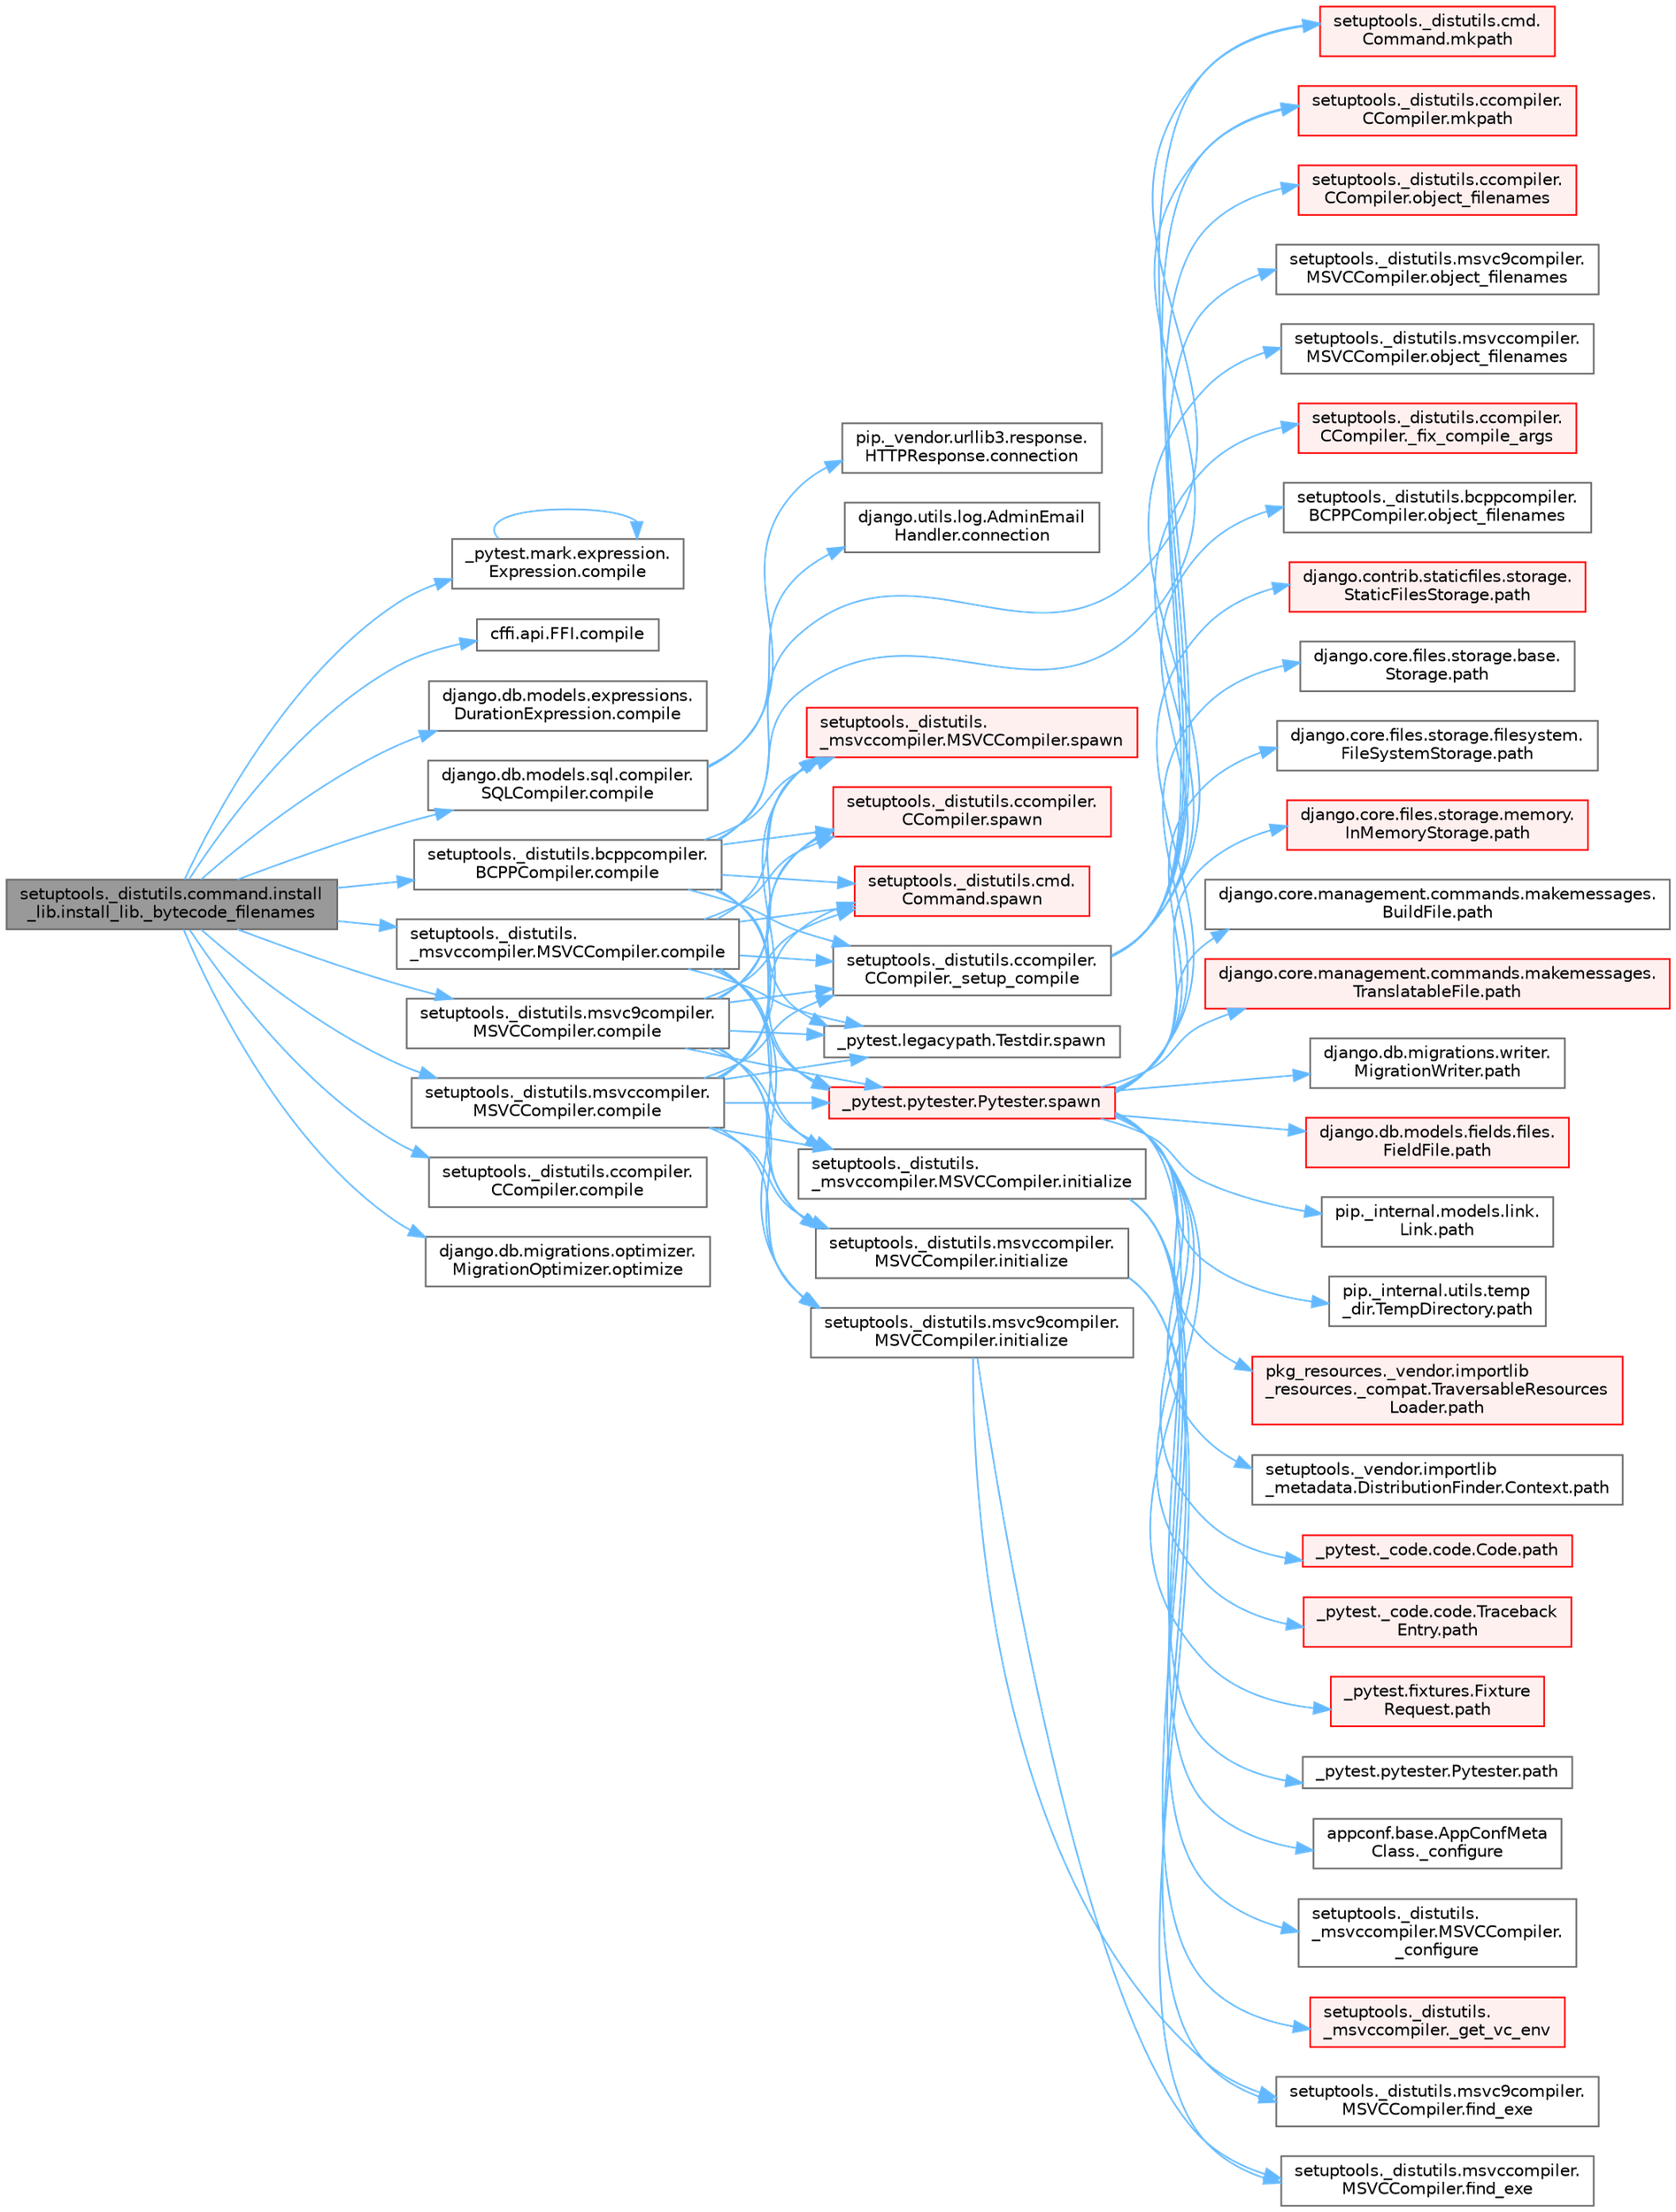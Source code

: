 digraph "setuptools._distutils.command.install_lib.install_lib._bytecode_filenames"
{
 // LATEX_PDF_SIZE
  bgcolor="transparent";
  edge [fontname=Helvetica,fontsize=10,labelfontname=Helvetica,labelfontsize=10];
  node [fontname=Helvetica,fontsize=10,shape=box,height=0.2,width=0.4];
  rankdir="LR";
  Node1 [id="Node000001",label="setuptools._distutils.command.install\l_lib.install_lib._bytecode_filenames",height=0.2,width=0.4,color="gray40", fillcolor="grey60", style="filled", fontcolor="black",tooltip=" "];
  Node1 -> Node2 [id="edge1_Node000001_Node000002",color="steelblue1",style="solid",tooltip=" "];
  Node2 [id="Node000002",label="_pytest.mark.expression.\lExpression.compile",height=0.2,width=0.4,color="grey40", fillcolor="white", style="filled",URL="$class__pytest_1_1mark_1_1expression_1_1_expression.html#a487c179805cbb1d7475c2ca8154c96fa",tooltip=" "];
  Node2 -> Node2 [id="edge2_Node000002_Node000002",color="steelblue1",style="solid",tooltip=" "];
  Node1 -> Node3 [id="edge3_Node000001_Node000003",color="steelblue1",style="solid",tooltip=" "];
  Node3 [id="Node000003",label="cffi.api.FFI.compile",height=0.2,width=0.4,color="grey40", fillcolor="white", style="filled",URL="$classcffi_1_1api_1_1_f_f_i.html#aa299db05eaf9e8845167d09760888799",tooltip=" "];
  Node1 -> Node4 [id="edge4_Node000001_Node000004",color="steelblue1",style="solid",tooltip=" "];
  Node4 [id="Node000004",label="django.db.models.expressions.\lDurationExpression.compile",height=0.2,width=0.4,color="grey40", fillcolor="white", style="filled",URL="$classdjango_1_1db_1_1models_1_1expressions_1_1_duration_expression.html#a47b1a07b0eadb9722fcd50f98312abc9",tooltip=" "];
  Node1 -> Node5 [id="edge5_Node000001_Node000005",color="steelblue1",style="solid",tooltip=" "];
  Node5 [id="Node000005",label="django.db.models.sql.compiler.\lSQLCompiler.compile",height=0.2,width=0.4,color="grey40", fillcolor="white", style="filled",URL="$classdjango_1_1db_1_1models_1_1sql_1_1compiler_1_1_s_q_l_compiler.html#aa04036f15ac7916f9be1c43e8ace807a",tooltip=" "];
  Node5 -> Node6 [id="edge6_Node000005_Node000006",color="steelblue1",style="solid",tooltip=" "];
  Node6 [id="Node000006",label="django.utils.log.AdminEmail\lHandler.connection",height=0.2,width=0.4,color="grey40", fillcolor="white", style="filled",URL="$classdjango_1_1utils_1_1log_1_1_admin_email_handler.html#a545b5f7ec55a857fe1ca7836814a0760",tooltip=" "];
  Node5 -> Node7 [id="edge7_Node000005_Node000007",color="steelblue1",style="solid",tooltip=" "];
  Node7 [id="Node000007",label="pip._vendor.urllib3.response.\lHTTPResponse.connection",height=0.2,width=0.4,color="grey40", fillcolor="white", style="filled",URL="$classpip_1_1__vendor_1_1urllib3_1_1response_1_1_h_t_t_p_response.html#a9002314624685de3bbf9b84bdc87fef8",tooltip=" "];
  Node1 -> Node8 [id="edge8_Node000001_Node000008",color="steelblue1",style="solid",tooltip=" "];
  Node8 [id="Node000008",label="setuptools._distutils.\l_msvccompiler.MSVCCompiler.compile",height=0.2,width=0.4,color="grey40", fillcolor="white", style="filled",URL="$classsetuptools_1_1__distutils_1_1__msvccompiler_1_1_m_s_v_c_compiler.html#a120b859ab4fa415afafa55d41da93d6d",tooltip=" "];
  Node8 -> Node9 [id="edge9_Node000008_Node000009",color="steelblue1",style="solid",tooltip=" "];
  Node9 [id="Node000009",label="setuptools._distutils.ccompiler.\lCCompiler._setup_compile",height=0.2,width=0.4,color="grey40", fillcolor="white", style="filled",URL="$classsetuptools_1_1__distutils_1_1ccompiler_1_1_c_compiler.html#ac4b66c43e3d07440afc7e38b4d1fdf2e",tooltip=" "];
  Node9 -> Node10 [id="edge10_Node000009_Node000010",color="steelblue1",style="solid",tooltip=" "];
  Node10 [id="Node000010",label="setuptools._distutils.ccompiler.\lCCompiler._fix_compile_args",height=0.2,width=0.4,color="red", fillcolor="#FFF0F0", style="filled",URL="$classsetuptools_1_1__distutils_1_1ccompiler_1_1_c_compiler.html#adf6e856960886280bc5b7b6ab98da11e",tooltip=" "];
  Node9 -> Node12 [id="edge11_Node000009_Node000012",color="steelblue1",style="solid",tooltip=" "];
  Node12 [id="Node000012",label="setuptools._distutils.ccompiler.\lCCompiler.mkpath",height=0.2,width=0.4,color="red", fillcolor="#FFF0F0", style="filled",URL="$classsetuptools_1_1__distutils_1_1ccompiler_1_1_c_compiler.html#a84a377626d580d0a9c7af626de535910",tooltip=" "];
  Node9 -> Node15 [id="edge12_Node000009_Node000015",color="steelblue1",style="solid",tooltip=" "];
  Node15 [id="Node000015",label="setuptools._distutils.cmd.\lCommand.mkpath",height=0.2,width=0.4,color="red", fillcolor="#FFF0F0", style="filled",URL="$classsetuptools_1_1__distutils_1_1cmd_1_1_command.html#ac5192d4d0c02e64755ea4a522d48c4ab",tooltip=" "];
  Node9 -> Node16 [id="edge13_Node000009_Node000016",color="steelblue1",style="solid",tooltip=" "];
  Node16 [id="Node000016",label="setuptools._distutils.bcppcompiler.\lBCPPCompiler.object_filenames",height=0.2,width=0.4,color="grey40", fillcolor="white", style="filled",URL="$classsetuptools_1_1__distutils_1_1bcppcompiler_1_1_b_c_p_p_compiler.html#ac747bc57c726c811b4fb1ccc28c61f01",tooltip=" "];
  Node9 -> Node17 [id="edge14_Node000009_Node000017",color="steelblue1",style="solid",tooltip=" "];
  Node17 [id="Node000017",label="setuptools._distutils.ccompiler.\lCCompiler.object_filenames",height=0.2,width=0.4,color="red", fillcolor="#FFF0F0", style="filled",URL="$classsetuptools_1_1__distutils_1_1ccompiler_1_1_c_compiler.html#ab827c9ddfe9c9f62a450b86dd8aaa1b1",tooltip=" "];
  Node9 -> Node24 [id="edge15_Node000009_Node000024",color="steelblue1",style="solid",tooltip=" "];
  Node24 [id="Node000024",label="setuptools._distutils.msvc9compiler.\lMSVCCompiler.object_filenames",height=0.2,width=0.4,color="grey40", fillcolor="white", style="filled",URL="$classsetuptools_1_1__distutils_1_1msvc9compiler_1_1_m_s_v_c_compiler.html#a39cc5c2c89a083409fd8493ccc8ec93f",tooltip=" "];
  Node9 -> Node25 [id="edge16_Node000009_Node000025",color="steelblue1",style="solid",tooltip=" "];
  Node25 [id="Node000025",label="setuptools._distutils.msvccompiler.\lMSVCCompiler.object_filenames",height=0.2,width=0.4,color="grey40", fillcolor="white", style="filled",URL="$classsetuptools_1_1__distutils_1_1msvccompiler_1_1_m_s_v_c_compiler.html#a0a24fd7f09e7c261d131d65e4f8462d4",tooltip=" "];
  Node8 -> Node26 [id="edge17_Node000008_Node000026",color="steelblue1",style="solid",tooltip=" "];
  Node26 [id="Node000026",label="setuptools._distutils.\l_msvccompiler.MSVCCompiler.initialize",height=0.2,width=0.4,color="grey40", fillcolor="white", style="filled",URL="$classsetuptools_1_1__distutils_1_1__msvccompiler_1_1_m_s_v_c_compiler.html#a43401b9cd5fe5aa3b85704cff01fda01",tooltip=" "];
  Node26 -> Node27 [id="edge18_Node000026_Node000027",color="steelblue1",style="solid",tooltip=" "];
  Node27 [id="Node000027",label="appconf.base.AppConfMeta\lClass._configure",height=0.2,width=0.4,color="grey40", fillcolor="white", style="filled",URL="$classappconf_1_1base_1_1_app_conf_meta_class.html#a0723fc70358e3656b91784ee70ed33ab",tooltip=" "];
  Node26 -> Node28 [id="edge19_Node000026_Node000028",color="steelblue1",style="solid",tooltip=" "];
  Node28 [id="Node000028",label="setuptools._distutils.\l_msvccompiler.MSVCCompiler.\l_configure",height=0.2,width=0.4,color="grey40", fillcolor="white", style="filled",URL="$classsetuptools_1_1__distutils_1_1__msvccompiler_1_1_m_s_v_c_compiler.html#a44536ae62c4c18d3aea088abb468ff8f",tooltip=" "];
  Node26 -> Node29 [id="edge20_Node000026_Node000029",color="steelblue1",style="solid",tooltip=" "];
  Node29 [id="Node000029",label="setuptools._distutils.\l_msvccompiler._get_vc_env",height=0.2,width=0.4,color="red", fillcolor="#FFF0F0", style="filled",URL="$namespacesetuptools_1_1__distutils_1_1__msvccompiler.html#a7c40fac0baa118e2727e52f1cfee79db",tooltip=" "];
  Node8 -> Node33 [id="edge21_Node000008_Node000033",color="steelblue1",style="solid",tooltip=" "];
  Node33 [id="Node000033",label="setuptools._distutils.msvc9compiler.\lMSVCCompiler.initialize",height=0.2,width=0.4,color="grey40", fillcolor="white", style="filled",URL="$classsetuptools_1_1__distutils_1_1msvc9compiler_1_1_m_s_v_c_compiler.html#a94f057de1dc9158080035d0acd89412f",tooltip=" "];
  Node33 -> Node34 [id="edge22_Node000033_Node000034",color="steelblue1",style="solid",tooltip=" "];
  Node34 [id="Node000034",label="setuptools._distutils.msvc9compiler.\lMSVCCompiler.find_exe",height=0.2,width=0.4,color="grey40", fillcolor="white", style="filled",URL="$classsetuptools_1_1__distutils_1_1msvc9compiler_1_1_m_s_v_c_compiler.html#a01cb58614ce12071446ff74416f4eb88",tooltip=" "];
  Node33 -> Node35 [id="edge23_Node000033_Node000035",color="steelblue1",style="solid",tooltip=" "];
  Node35 [id="Node000035",label="setuptools._distutils.msvccompiler.\lMSVCCompiler.find_exe",height=0.2,width=0.4,color="grey40", fillcolor="white", style="filled",URL="$classsetuptools_1_1__distutils_1_1msvccompiler_1_1_m_s_v_c_compiler.html#a46e0b147d29ed24668cacac00c928c62",tooltip=" "];
  Node8 -> Node36 [id="edge24_Node000008_Node000036",color="steelblue1",style="solid",tooltip=" "];
  Node36 [id="Node000036",label="setuptools._distutils.msvccompiler.\lMSVCCompiler.initialize",height=0.2,width=0.4,color="grey40", fillcolor="white", style="filled",URL="$classsetuptools_1_1__distutils_1_1msvccompiler_1_1_m_s_v_c_compiler.html#a622c75ec314a3e866578248e9bfcef28",tooltip=" "];
  Node36 -> Node34 [id="edge25_Node000036_Node000034",color="steelblue1",style="solid",tooltip=" "];
  Node36 -> Node35 [id="edge26_Node000036_Node000035",color="steelblue1",style="solid",tooltip=" "];
  Node8 -> Node37 [id="edge27_Node000008_Node000037",color="steelblue1",style="solid",tooltip=" "];
  Node37 [id="Node000037",label="_pytest.legacypath.Testdir.spawn",height=0.2,width=0.4,color="grey40", fillcolor="white", style="filled",URL="$class__pytest_1_1legacypath_1_1_testdir.html#a7b90d7cbf3ce3f79ac2880b56ffe3c9c",tooltip=" "];
  Node8 -> Node38 [id="edge28_Node000008_Node000038",color="steelblue1",style="solid",tooltip=" "];
  Node38 [id="Node000038",label="_pytest.pytester.Pytester.spawn",height=0.2,width=0.4,color="red", fillcolor="#FFF0F0", style="filled",URL="$class__pytest_1_1pytester_1_1_pytester.html#abebb7155ff193e7514ef38b8569e6b58",tooltip=" "];
  Node38 -> Node39 [id="edge29_Node000038_Node000039",color="steelblue1",style="solid",tooltip=" "];
  Node39 [id="Node000039",label="_pytest._code.code.Code.path",height=0.2,width=0.4,color="red", fillcolor="#FFF0F0", style="filled",URL="$class__pytest_1_1__code_1_1code_1_1_code.html#a1dae55e90750fe77c7517f806a14d864",tooltip=" "];
  Node38 -> Node50 [id="edge30_Node000038_Node000050",color="steelblue1",style="solid",tooltip=" "];
  Node50 [id="Node000050",label="_pytest._code.code.Traceback\lEntry.path",height=0.2,width=0.4,color="red", fillcolor="#FFF0F0", style="filled",URL="$class__pytest_1_1__code_1_1code_1_1_traceback_entry.html#a5a88b9ae4623733566450a9e7d8387c0",tooltip=" "];
  Node38 -> Node52 [id="edge31_Node000038_Node000052",color="steelblue1",style="solid",tooltip=" "];
  Node52 [id="Node000052",label="_pytest.fixtures.Fixture\lRequest.path",height=0.2,width=0.4,color="red", fillcolor="#FFF0F0", style="filled",URL="$class__pytest_1_1fixtures_1_1_fixture_request.html#a6f6db59812d121b54cd67d5e434e1451",tooltip=" "];
  Node38 -> Node58 [id="edge32_Node000038_Node000058",color="steelblue1",style="solid",tooltip=" "];
  Node58 [id="Node000058",label="_pytest.pytester.Pytester.path",height=0.2,width=0.4,color="grey40", fillcolor="white", style="filled",URL="$class__pytest_1_1pytester_1_1_pytester.html#a403c804f74a87f5e5705774fa896cc1f",tooltip=" "];
  Node38 -> Node59 [id="edge33_Node000038_Node000059",color="steelblue1",style="solid",tooltip=" "];
  Node59 [id="Node000059",label="django.contrib.staticfiles.storage.\lStaticFilesStorage.path",height=0.2,width=0.4,color="red", fillcolor="#FFF0F0", style="filled",URL="$classdjango_1_1contrib_1_1staticfiles_1_1storage_1_1_static_files_storage.html#a4e96cc92fbde7423d1b74f3a50fc0bf6",tooltip=" "];
  Node38 -> Node505 [id="edge34_Node000038_Node000505",color="steelblue1",style="solid",tooltip=" "];
  Node505 [id="Node000505",label="django.core.files.storage.base.\lStorage.path",height=0.2,width=0.4,color="grey40", fillcolor="white", style="filled",URL="$classdjango_1_1core_1_1files_1_1storage_1_1base_1_1_storage.html#a9be8d49a55131dbbab2c5fd57f7e772c",tooltip=" "];
  Node38 -> Node506 [id="edge35_Node000038_Node000506",color="steelblue1",style="solid",tooltip=" "];
  Node506 [id="Node000506",label="django.core.files.storage.filesystem.\lFileSystemStorage.path",height=0.2,width=0.4,color="grey40", fillcolor="white", style="filled",URL="$classdjango_1_1core_1_1files_1_1storage_1_1filesystem_1_1_file_system_storage.html#abf8a7e88eedec3e1b2ea965cc0858d17",tooltip=" "];
  Node38 -> Node507 [id="edge36_Node000038_Node000507",color="steelblue1",style="solid",tooltip=" "];
  Node507 [id="Node000507",label="django.core.files.storage.memory.\lInMemoryStorage.path",height=0.2,width=0.4,color="red", fillcolor="#FFF0F0", style="filled",URL="$classdjango_1_1core_1_1files_1_1storage_1_1memory_1_1_in_memory_storage.html#a466c8e28fd11839318d2e4454b8ef89f",tooltip=" "];
  Node38 -> Node511 [id="edge37_Node000038_Node000511",color="steelblue1",style="solid",tooltip=" "];
  Node511 [id="Node000511",label="django.core.management.commands.makemessages.\lBuildFile.path",height=0.2,width=0.4,color="grey40", fillcolor="white", style="filled",URL="$classdjango_1_1core_1_1management_1_1commands_1_1makemessages_1_1_build_file.html#ac06388718e902543bc00a7c6565105fc",tooltip=" "];
  Node38 -> Node512 [id="edge38_Node000038_Node000512",color="steelblue1",style="solid",tooltip=" "];
  Node512 [id="Node000512",label="django.core.management.commands.makemessages.\lTranslatableFile.path",height=0.2,width=0.4,color="red", fillcolor="#FFF0F0", style="filled",URL="$classdjango_1_1core_1_1management_1_1commands_1_1makemessages_1_1_translatable_file.html#ad851d5e6b8a65f5915ccfd4a30fb8026",tooltip=" "];
  Node38 -> Node513 [id="edge39_Node000038_Node000513",color="steelblue1",style="solid",tooltip=" "];
  Node513 [id="Node000513",label="django.db.migrations.writer.\lMigrationWriter.path",height=0.2,width=0.4,color="grey40", fillcolor="white", style="filled",URL="$classdjango_1_1db_1_1migrations_1_1writer_1_1_migration_writer.html#a45469d67e8f80996c982470d36136184",tooltip=" "];
  Node38 -> Node514 [id="edge40_Node000038_Node000514",color="steelblue1",style="solid",tooltip=" "];
  Node514 [id="Node000514",label="django.db.models.fields.files.\lFieldFile.path",height=0.2,width=0.4,color="red", fillcolor="#FFF0F0", style="filled",URL="$classdjango_1_1db_1_1models_1_1fields_1_1files_1_1_field_file.html#ae91c4ed0643fb9bd8959d0db8eb44f80",tooltip=" "];
  Node38 -> Node608 [id="edge41_Node000038_Node000608",color="steelblue1",style="solid",tooltip=" "];
  Node608 [id="Node000608",label="pip._internal.models.link.\lLink.path",height=0.2,width=0.4,color="grey40", fillcolor="white", style="filled",URL="$classpip_1_1__internal_1_1models_1_1link_1_1_link.html#a30f454216dcb615e3ed986238490f180",tooltip=" "];
  Node38 -> Node609 [id="edge42_Node000038_Node000609",color="steelblue1",style="solid",tooltip=" "];
  Node609 [id="Node000609",label="pip._internal.utils.temp\l_dir.TempDirectory.path",height=0.2,width=0.4,color="grey40", fillcolor="white", style="filled",URL="$classpip_1_1__internal_1_1utils_1_1temp__dir_1_1_temp_directory.html#afe6b2d95c070c6570957de5696ff3a6e",tooltip=" "];
  Node38 -> Node610 [id="edge43_Node000038_Node000610",color="steelblue1",style="solid",tooltip=" "];
  Node610 [id="Node000610",label="pkg_resources._vendor.importlib\l_resources._compat.TraversableResources\lLoader.path",height=0.2,width=0.4,color="red", fillcolor="#FFF0F0", style="filled",URL="$classpkg__resources_1_1__vendor_1_1importlib__resources_1_1__compat_1_1_traversable_resources_loader.html#acfc17872a53cbe02f6c34eda2bb162f2",tooltip=" "];
  Node38 -> Node612 [id="edge44_Node000038_Node000612",color="steelblue1",style="solid",tooltip=" "];
  Node612 [id="Node000612",label="setuptools._vendor.importlib\l_metadata.DistributionFinder.Context.path",height=0.2,width=0.4,color="grey40", fillcolor="white", style="filled",URL="$classsetuptools_1_1__vendor_1_1importlib__metadata_1_1_distribution_finder_1_1_context.html#a84a429ddce40738ea5c0edb53799ee8d",tooltip=" "];
  Node8 -> Node2657 [id="edge45_Node000008_Node002657",color="steelblue1",style="solid",tooltip=" "];
  Node2657 [id="Node002657",label="setuptools._distutils.\l_msvccompiler.MSVCCompiler.spawn",height=0.2,width=0.4,color="red", fillcolor="#FFF0F0", style="filled",URL="$classsetuptools_1_1__distutils_1_1__msvccompiler_1_1_m_s_v_c_compiler.html#a9aa3de4c16c1786efcbc72a361aadb66",tooltip=" "];
  Node8 -> Node2659 [id="edge46_Node000008_Node002659",color="steelblue1",style="solid",tooltip=" "];
  Node2659 [id="Node002659",label="setuptools._distutils.ccompiler.\lCCompiler.spawn",height=0.2,width=0.4,color="red", fillcolor="#FFF0F0", style="filled",URL="$classsetuptools_1_1__distutils_1_1ccompiler_1_1_c_compiler.html#af513247d5bdabdc090f42e431d7da74f",tooltip=" "];
  Node8 -> Node2660 [id="edge47_Node000008_Node002660",color="steelblue1",style="solid",tooltip=" "];
  Node2660 [id="Node002660",label="setuptools._distutils.cmd.\lCommand.spawn",height=0.2,width=0.4,color="red", fillcolor="#FFF0F0", style="filled",URL="$classsetuptools_1_1__distutils_1_1cmd_1_1_command.html#a9d990023ef8ad29009426c7facf05efb",tooltip=" "];
  Node1 -> Node4543 [id="edge48_Node000001_Node004543",color="steelblue1",style="solid",tooltip=" "];
  Node4543 [id="Node004543",label="setuptools._distutils.bcppcompiler.\lBCPPCompiler.compile",height=0.2,width=0.4,color="grey40", fillcolor="white", style="filled",URL="$classsetuptools_1_1__distutils_1_1bcppcompiler_1_1_b_c_p_p_compiler.html#add8958f9b0f0d3a834bd12e6c33ed4a4",tooltip=" "];
  Node4543 -> Node9 [id="edge49_Node004543_Node000009",color="steelblue1",style="solid",tooltip=" "];
  Node4543 -> Node12 [id="edge50_Node004543_Node000012",color="steelblue1",style="solid",tooltip=" "];
  Node4543 -> Node15 [id="edge51_Node004543_Node000015",color="steelblue1",style="solid",tooltip=" "];
  Node4543 -> Node37 [id="edge52_Node004543_Node000037",color="steelblue1",style="solid",tooltip=" "];
  Node4543 -> Node38 [id="edge53_Node004543_Node000038",color="steelblue1",style="solid",tooltip=" "];
  Node4543 -> Node2657 [id="edge54_Node004543_Node002657",color="steelblue1",style="solid",tooltip=" "];
  Node4543 -> Node2659 [id="edge55_Node004543_Node002659",color="steelblue1",style="solid",tooltip=" "];
  Node4543 -> Node2660 [id="edge56_Node004543_Node002660",color="steelblue1",style="solid",tooltip=" "];
  Node1 -> Node4544 [id="edge57_Node000001_Node004544",color="steelblue1",style="solid",tooltip=" "];
  Node4544 [id="Node004544",label="setuptools._distutils.ccompiler.\lCCompiler.compile",height=0.2,width=0.4,color="grey40", fillcolor="white", style="filled",URL="$classsetuptools_1_1__distutils_1_1ccompiler_1_1_c_compiler.html#af627563c92fd0bea9506ee19020bdd44",tooltip=" "];
  Node1 -> Node4545 [id="edge58_Node000001_Node004545",color="steelblue1",style="solid",tooltip=" "];
  Node4545 [id="Node004545",label="setuptools._distutils.msvc9compiler.\lMSVCCompiler.compile",height=0.2,width=0.4,color="grey40", fillcolor="white", style="filled",URL="$classsetuptools_1_1__distutils_1_1msvc9compiler_1_1_m_s_v_c_compiler.html#acef92f6a3e5ca1da81edac6c4eb13394",tooltip=" "];
  Node4545 -> Node9 [id="edge59_Node004545_Node000009",color="steelblue1",style="solid",tooltip=" "];
  Node4545 -> Node26 [id="edge60_Node004545_Node000026",color="steelblue1",style="solid",tooltip=" "];
  Node4545 -> Node33 [id="edge61_Node004545_Node000033",color="steelblue1",style="solid",tooltip=" "];
  Node4545 -> Node36 [id="edge62_Node004545_Node000036",color="steelblue1",style="solid",tooltip=" "];
  Node4545 -> Node37 [id="edge63_Node004545_Node000037",color="steelblue1",style="solid",tooltip=" "];
  Node4545 -> Node38 [id="edge64_Node004545_Node000038",color="steelblue1",style="solid",tooltip=" "];
  Node4545 -> Node2657 [id="edge65_Node004545_Node002657",color="steelblue1",style="solid",tooltip=" "];
  Node4545 -> Node2659 [id="edge66_Node004545_Node002659",color="steelblue1",style="solid",tooltip=" "];
  Node4545 -> Node2660 [id="edge67_Node004545_Node002660",color="steelblue1",style="solid",tooltip=" "];
  Node1 -> Node4546 [id="edge68_Node000001_Node004546",color="steelblue1",style="solid",tooltip=" "];
  Node4546 [id="Node004546",label="setuptools._distutils.msvccompiler.\lMSVCCompiler.compile",height=0.2,width=0.4,color="grey40", fillcolor="white", style="filled",URL="$classsetuptools_1_1__distutils_1_1msvccompiler_1_1_m_s_v_c_compiler.html#a0b94993c995adcbeba0bd04caff0905a",tooltip=" "];
  Node4546 -> Node9 [id="edge69_Node004546_Node000009",color="steelblue1",style="solid",tooltip=" "];
  Node4546 -> Node26 [id="edge70_Node004546_Node000026",color="steelblue1",style="solid",tooltip=" "];
  Node4546 -> Node33 [id="edge71_Node004546_Node000033",color="steelblue1",style="solid",tooltip=" "];
  Node4546 -> Node36 [id="edge72_Node004546_Node000036",color="steelblue1",style="solid",tooltip=" "];
  Node4546 -> Node37 [id="edge73_Node004546_Node000037",color="steelblue1",style="solid",tooltip=" "];
  Node4546 -> Node38 [id="edge74_Node004546_Node000038",color="steelblue1",style="solid",tooltip=" "];
  Node4546 -> Node2657 [id="edge75_Node004546_Node002657",color="steelblue1",style="solid",tooltip=" "];
  Node4546 -> Node2659 [id="edge76_Node004546_Node002659",color="steelblue1",style="solid",tooltip=" "];
  Node4546 -> Node2660 [id="edge77_Node004546_Node002660",color="steelblue1",style="solid",tooltip=" "];
  Node1 -> Node4547 [id="edge78_Node000001_Node004547",color="steelblue1",style="solid",tooltip=" "];
  Node4547 [id="Node004547",label="django.db.migrations.optimizer.\lMigrationOptimizer.optimize",height=0.2,width=0.4,color="grey40", fillcolor="white", style="filled",URL="$classdjango_1_1db_1_1migrations_1_1optimizer_1_1_migration_optimizer.html#a3930754d1717833eb5d63f786f22da28",tooltip=" "];
}
